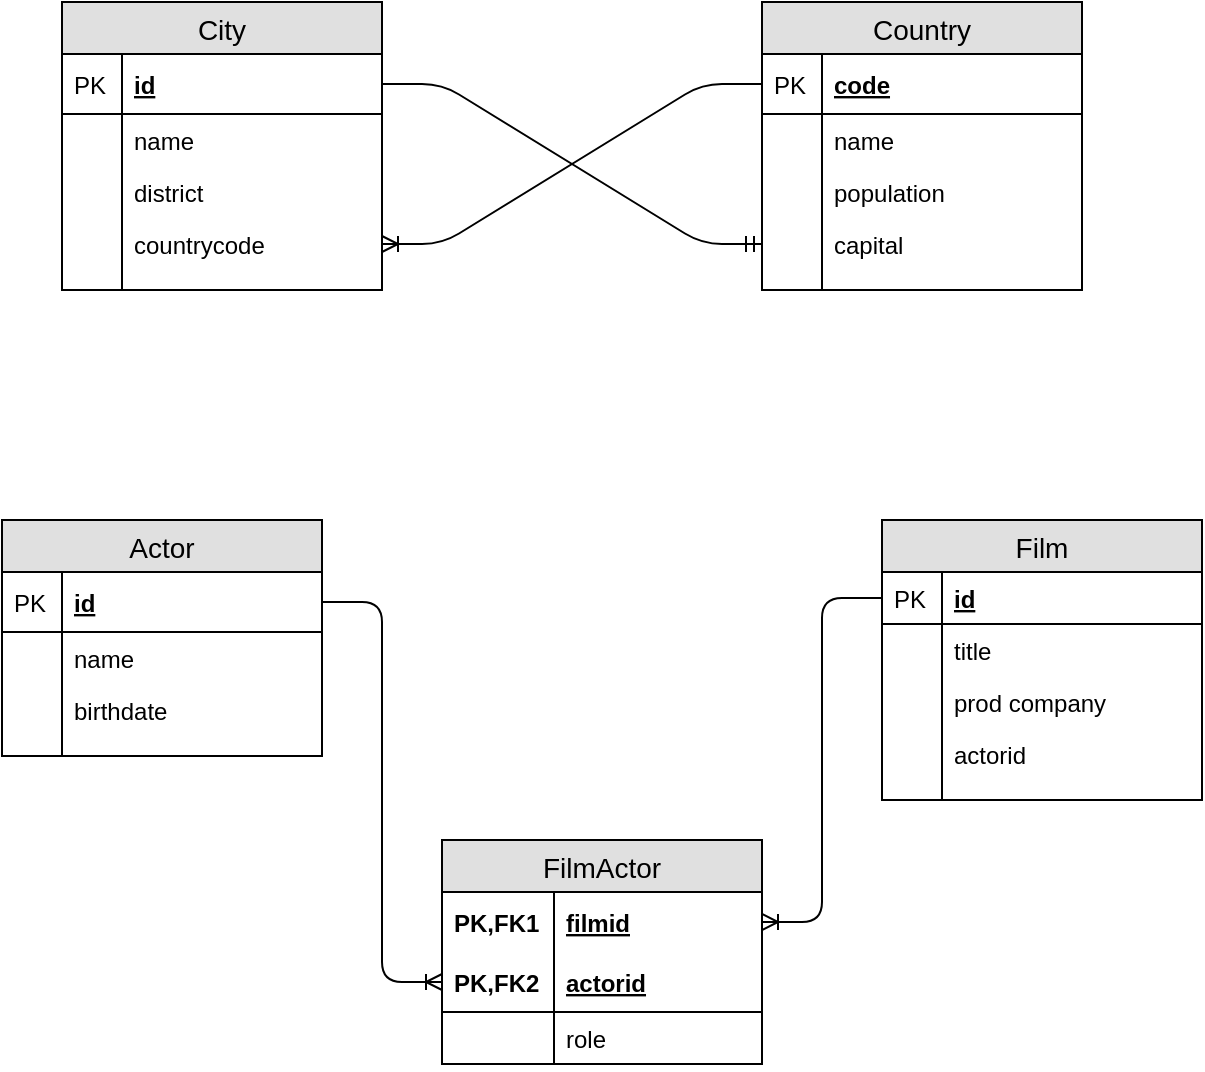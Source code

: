 <mxfile version="13.7.9" type="device"><diagram id="TwFGINTEOIGptEVZvHcC" name="Page-1"><mxGraphModel dx="1008" dy="482" grid="1" gridSize="10" guides="1" tooltips="1" connect="1" arrows="1" fold="1" page="1" pageScale="1" pageWidth="850" pageHeight="1100" math="0" shadow="0"><root><mxCell id="0"/><mxCell id="1" parent="0"/><mxCell id="Mu0B8vBhqb5MUNZGfNk7-23" value="" style="edgeStyle=entityRelationEdgeStyle;fontSize=12;html=1;endArrow=ERoneToMany;" parent="1" source="Mu0B8vBhqb5MUNZGfNk7-2" target="Mu0B8vBhqb5MUNZGfNk7-19" edge="1"><mxGeometry width="100" height="100" relative="1" as="geometry"><mxPoint x="350" y="690" as="sourcePoint"/><mxPoint x="450" y="590" as="targetPoint"/></mxGeometry></mxCell><mxCell id="Mu0B8vBhqb5MUNZGfNk7-24" value="" style="edgeStyle=entityRelationEdgeStyle;fontSize=12;html=1;endArrow=ERmandOne;" parent="1" source="Mu0B8vBhqb5MUNZGfNk7-13" target="Mu0B8vBhqb5MUNZGfNk7-8" edge="1"><mxGeometry width="100" height="100" relative="1" as="geometry"><mxPoint x="350" y="690" as="sourcePoint"/><mxPoint x="450" y="590" as="targetPoint"/></mxGeometry></mxCell><mxCell id="Mu0B8vBhqb5MUNZGfNk7-12" value="City" style="swimlane;fontStyle=0;childLayout=stackLayout;horizontal=1;startSize=26;fillColor=#e0e0e0;horizontalStack=0;resizeParent=1;resizeParentMax=0;resizeLast=0;collapsible=1;marginBottom=0;swimlaneFillColor=#ffffff;align=center;fontSize=14;" parent="1" vertex="1"><mxGeometry x="100" y="261" width="160" height="144" as="geometry"/></mxCell><mxCell id="Mu0B8vBhqb5MUNZGfNk7-13" value="id" style="shape=partialRectangle;top=0;left=0;right=0;bottom=1;align=left;verticalAlign=middle;fillColor=none;spacingLeft=34;spacingRight=4;overflow=hidden;rotatable=0;points=[[0,0.5],[1,0.5]];portConstraint=eastwest;dropTarget=0;fontStyle=5;fontSize=12;" parent="Mu0B8vBhqb5MUNZGfNk7-12" vertex="1"><mxGeometry y="26" width="160" height="30" as="geometry"/></mxCell><mxCell id="Mu0B8vBhqb5MUNZGfNk7-14" value="PK" style="shape=partialRectangle;top=0;left=0;bottom=0;fillColor=none;align=left;verticalAlign=middle;spacingLeft=4;spacingRight=4;overflow=hidden;rotatable=0;points=[];portConstraint=eastwest;part=1;fontSize=12;" parent="Mu0B8vBhqb5MUNZGfNk7-13" vertex="1" connectable="0"><mxGeometry width="30" height="30" as="geometry"/></mxCell><mxCell id="Mu0B8vBhqb5MUNZGfNk7-15" value="name" style="shape=partialRectangle;top=0;left=0;right=0;bottom=0;align=left;verticalAlign=top;fillColor=none;spacingLeft=34;spacingRight=4;overflow=hidden;rotatable=0;points=[[0,0.5],[1,0.5]];portConstraint=eastwest;dropTarget=0;fontSize=12;" parent="Mu0B8vBhqb5MUNZGfNk7-12" vertex="1"><mxGeometry y="56" width="160" height="26" as="geometry"/></mxCell><mxCell id="Mu0B8vBhqb5MUNZGfNk7-16" value="" style="shape=partialRectangle;top=0;left=0;bottom=0;fillColor=none;align=left;verticalAlign=top;spacingLeft=4;spacingRight=4;overflow=hidden;rotatable=0;points=[];portConstraint=eastwest;part=1;fontSize=12;" parent="Mu0B8vBhqb5MUNZGfNk7-15" vertex="1" connectable="0"><mxGeometry width="30" height="26" as="geometry"/></mxCell><mxCell id="Mu0B8vBhqb5MUNZGfNk7-17" value="district" style="shape=partialRectangle;top=0;left=0;right=0;bottom=0;align=left;verticalAlign=top;fillColor=none;spacingLeft=34;spacingRight=4;overflow=hidden;rotatable=0;points=[[0,0.5],[1,0.5]];portConstraint=eastwest;dropTarget=0;fontSize=12;" parent="Mu0B8vBhqb5MUNZGfNk7-12" vertex="1"><mxGeometry y="82" width="160" height="26" as="geometry"/></mxCell><mxCell id="Mu0B8vBhqb5MUNZGfNk7-18" value="" style="shape=partialRectangle;top=0;left=0;bottom=0;fillColor=none;align=left;verticalAlign=top;spacingLeft=4;spacingRight=4;overflow=hidden;rotatable=0;points=[];portConstraint=eastwest;part=1;fontSize=12;" parent="Mu0B8vBhqb5MUNZGfNk7-17" vertex="1" connectable="0"><mxGeometry width="30" height="26" as="geometry"/></mxCell><mxCell id="Mu0B8vBhqb5MUNZGfNk7-19" value="countrycode" style="shape=partialRectangle;top=0;left=0;right=0;bottom=0;align=left;verticalAlign=top;fillColor=none;spacingLeft=34;spacingRight=4;overflow=hidden;rotatable=0;points=[[0,0.5],[1,0.5]];portConstraint=eastwest;dropTarget=0;fontSize=12;" parent="Mu0B8vBhqb5MUNZGfNk7-12" vertex="1"><mxGeometry y="108" width="160" height="26" as="geometry"/></mxCell><mxCell id="Mu0B8vBhqb5MUNZGfNk7-20" value="" style="shape=partialRectangle;top=0;left=0;bottom=0;fillColor=none;align=left;verticalAlign=top;spacingLeft=4;spacingRight=4;overflow=hidden;rotatable=0;points=[];portConstraint=eastwest;part=1;fontSize=12;" parent="Mu0B8vBhqb5MUNZGfNk7-19" vertex="1" connectable="0"><mxGeometry width="30" height="26" as="geometry"/></mxCell><mxCell id="Mu0B8vBhqb5MUNZGfNk7-21" value="" style="shape=partialRectangle;top=0;left=0;right=0;bottom=0;align=left;verticalAlign=top;fillColor=none;spacingLeft=34;spacingRight=4;overflow=hidden;rotatable=0;points=[[0,0.5],[1,0.5]];portConstraint=eastwest;dropTarget=0;fontSize=12;" parent="Mu0B8vBhqb5MUNZGfNk7-12" vertex="1"><mxGeometry y="134" width="160" height="10" as="geometry"/></mxCell><mxCell id="Mu0B8vBhqb5MUNZGfNk7-22" value="" style="shape=partialRectangle;top=0;left=0;bottom=0;fillColor=none;align=left;verticalAlign=top;spacingLeft=4;spacingRight=4;overflow=hidden;rotatable=0;points=[];portConstraint=eastwest;part=1;fontSize=12;" parent="Mu0B8vBhqb5MUNZGfNk7-21" vertex="1" connectable="0"><mxGeometry width="30" height="10" as="geometry"/></mxCell><mxCell id="Mu0B8vBhqb5MUNZGfNk7-1" value="Country" style="swimlane;fontStyle=0;childLayout=stackLayout;horizontal=1;startSize=26;fillColor=#e0e0e0;horizontalStack=0;resizeParent=1;resizeParentMax=0;resizeLast=0;collapsible=1;marginBottom=0;swimlaneFillColor=#ffffff;align=center;fontSize=14;" parent="1" vertex="1"><mxGeometry x="450" y="261" width="160" height="144" as="geometry"/></mxCell><mxCell id="Mu0B8vBhqb5MUNZGfNk7-2" value="code" style="shape=partialRectangle;top=0;left=0;right=0;bottom=1;align=left;verticalAlign=middle;fillColor=none;spacingLeft=34;spacingRight=4;overflow=hidden;rotatable=0;points=[[0,0.5],[1,0.5]];portConstraint=eastwest;dropTarget=0;fontStyle=5;fontSize=12;" parent="Mu0B8vBhqb5MUNZGfNk7-1" vertex="1"><mxGeometry y="26" width="160" height="30" as="geometry"/></mxCell><mxCell id="Mu0B8vBhqb5MUNZGfNk7-3" value="PK" style="shape=partialRectangle;top=0;left=0;bottom=0;fillColor=none;align=left;verticalAlign=middle;spacingLeft=4;spacingRight=4;overflow=hidden;rotatable=0;points=[];portConstraint=eastwest;part=1;fontSize=12;" parent="Mu0B8vBhqb5MUNZGfNk7-2" vertex="1" connectable="0"><mxGeometry width="30" height="30" as="geometry"/></mxCell><mxCell id="Mu0B8vBhqb5MUNZGfNk7-4" value="name" style="shape=partialRectangle;top=0;left=0;right=0;bottom=0;align=left;verticalAlign=top;fillColor=none;spacingLeft=34;spacingRight=4;overflow=hidden;rotatable=0;points=[[0,0.5],[1,0.5]];portConstraint=eastwest;dropTarget=0;fontSize=12;" parent="Mu0B8vBhqb5MUNZGfNk7-1" vertex="1"><mxGeometry y="56" width="160" height="26" as="geometry"/></mxCell><mxCell id="Mu0B8vBhqb5MUNZGfNk7-5" value="" style="shape=partialRectangle;top=0;left=0;bottom=0;fillColor=none;align=left;verticalAlign=top;spacingLeft=4;spacingRight=4;overflow=hidden;rotatable=0;points=[];portConstraint=eastwest;part=1;fontSize=12;" parent="Mu0B8vBhqb5MUNZGfNk7-4" vertex="1" connectable="0"><mxGeometry width="30" height="26" as="geometry"/></mxCell><mxCell id="Mu0B8vBhqb5MUNZGfNk7-6" value="population" style="shape=partialRectangle;top=0;left=0;right=0;bottom=0;align=left;verticalAlign=top;fillColor=none;spacingLeft=34;spacingRight=4;overflow=hidden;rotatable=0;points=[[0,0.5],[1,0.5]];portConstraint=eastwest;dropTarget=0;fontSize=12;" parent="Mu0B8vBhqb5MUNZGfNk7-1" vertex="1"><mxGeometry y="82" width="160" height="26" as="geometry"/></mxCell><mxCell id="Mu0B8vBhqb5MUNZGfNk7-7" value="" style="shape=partialRectangle;top=0;left=0;bottom=0;fillColor=none;align=left;verticalAlign=top;spacingLeft=4;spacingRight=4;overflow=hidden;rotatable=0;points=[];portConstraint=eastwest;part=1;fontSize=12;" parent="Mu0B8vBhqb5MUNZGfNk7-6" vertex="1" connectable="0"><mxGeometry width="30" height="26" as="geometry"/></mxCell><mxCell id="Mu0B8vBhqb5MUNZGfNk7-8" value="capital" style="shape=partialRectangle;top=0;left=0;right=0;bottom=0;align=left;verticalAlign=top;fillColor=none;spacingLeft=34;spacingRight=4;overflow=hidden;rotatable=0;points=[[0,0.5],[1,0.5]];portConstraint=eastwest;dropTarget=0;fontSize=12;" parent="Mu0B8vBhqb5MUNZGfNk7-1" vertex="1"><mxGeometry y="108" width="160" height="26" as="geometry"/></mxCell><mxCell id="Mu0B8vBhqb5MUNZGfNk7-9" value="" style="shape=partialRectangle;top=0;left=0;bottom=0;fillColor=none;align=left;verticalAlign=top;spacingLeft=4;spacingRight=4;overflow=hidden;rotatable=0;points=[];portConstraint=eastwest;part=1;fontSize=12;" parent="Mu0B8vBhqb5MUNZGfNk7-8" vertex="1" connectable="0"><mxGeometry width="30" height="26" as="geometry"/></mxCell><mxCell id="Mu0B8vBhqb5MUNZGfNk7-10" value="" style="shape=partialRectangle;top=0;left=0;right=0;bottom=0;align=left;verticalAlign=top;fillColor=none;spacingLeft=34;spacingRight=4;overflow=hidden;rotatable=0;points=[[0,0.5],[1,0.5]];portConstraint=eastwest;dropTarget=0;fontSize=12;" parent="Mu0B8vBhqb5MUNZGfNk7-1" vertex="1"><mxGeometry y="134" width="160" height="10" as="geometry"/></mxCell><mxCell id="Mu0B8vBhqb5MUNZGfNk7-11" value="" style="shape=partialRectangle;top=0;left=0;bottom=0;fillColor=none;align=left;verticalAlign=top;spacingLeft=4;spacingRight=4;overflow=hidden;rotatable=0;points=[];portConstraint=eastwest;part=1;fontSize=12;" parent="Mu0B8vBhqb5MUNZGfNk7-10" vertex="1" connectable="0"><mxGeometry width="30" height="10" as="geometry"/></mxCell><mxCell id="Mu0B8vBhqb5MUNZGfNk7-73" value="" style="edgeStyle=entityRelationEdgeStyle;fontSize=12;html=1;endArrow=ERoneToMany;" parent="1" source="Mu0B8vBhqb5MUNZGfNk7-37" target="Mu0B8vBhqb5MUNZGfNk7-69" edge="1"><mxGeometry width="100" height="100" relative="1" as="geometry"><mxPoint x="90" y="710" as="sourcePoint"/><mxPoint x="170" y="810" as="targetPoint"/></mxGeometry></mxCell><mxCell id="Mu0B8vBhqb5MUNZGfNk7-74" value="" style="edgeStyle=entityRelationEdgeStyle;fontSize=12;html=1;endArrow=ERoneToMany;" parent="1" source="Mu0B8vBhqb5MUNZGfNk7-55" target="Mu0B8vBhqb5MUNZGfNk7-67" edge="1"><mxGeometry width="100" height="100" relative="1" as="geometry"><mxPoint x="240" y="571" as="sourcePoint"/><mxPoint x="305" y="761" as="targetPoint"/></mxGeometry></mxCell><mxCell id="Mu0B8vBhqb5MUNZGfNk7-36" value="Actor" style="swimlane;fontStyle=0;childLayout=stackLayout;horizontal=1;startSize=26;fillColor=#e0e0e0;horizontalStack=0;resizeParent=1;resizeParentMax=0;resizeLast=0;collapsible=1;marginBottom=0;swimlaneFillColor=#ffffff;align=center;fontSize=14;" parent="1" vertex="1"><mxGeometry x="70" y="520" width="160" height="118" as="geometry"/></mxCell><mxCell id="Mu0B8vBhqb5MUNZGfNk7-37" value="id" style="shape=partialRectangle;top=0;left=0;right=0;bottom=1;align=left;verticalAlign=middle;fillColor=none;spacingLeft=34;spacingRight=4;overflow=hidden;rotatable=0;points=[[0,0.5],[1,0.5]];portConstraint=eastwest;dropTarget=0;fontStyle=5;fontSize=12;" parent="Mu0B8vBhqb5MUNZGfNk7-36" vertex="1"><mxGeometry y="26" width="160" height="30" as="geometry"/></mxCell><mxCell id="Mu0B8vBhqb5MUNZGfNk7-38" value="PK" style="shape=partialRectangle;top=0;left=0;bottom=0;fillColor=none;align=left;verticalAlign=middle;spacingLeft=4;spacingRight=4;overflow=hidden;rotatable=0;points=[];portConstraint=eastwest;part=1;fontSize=12;" parent="Mu0B8vBhqb5MUNZGfNk7-37" vertex="1" connectable="0"><mxGeometry width="30" height="30" as="geometry"/></mxCell><mxCell id="Mu0B8vBhqb5MUNZGfNk7-39" value="name" style="shape=partialRectangle;top=0;left=0;right=0;bottom=0;align=left;verticalAlign=top;fillColor=none;spacingLeft=34;spacingRight=4;overflow=hidden;rotatable=0;points=[[0,0.5],[1,0.5]];portConstraint=eastwest;dropTarget=0;fontSize=12;" parent="Mu0B8vBhqb5MUNZGfNk7-36" vertex="1"><mxGeometry y="56" width="160" height="26" as="geometry"/></mxCell><mxCell id="Mu0B8vBhqb5MUNZGfNk7-40" value="" style="shape=partialRectangle;top=0;left=0;bottom=0;fillColor=none;align=left;verticalAlign=top;spacingLeft=4;spacingRight=4;overflow=hidden;rotatable=0;points=[];portConstraint=eastwest;part=1;fontSize=12;" parent="Mu0B8vBhqb5MUNZGfNk7-39" vertex="1" connectable="0"><mxGeometry width="30" height="26" as="geometry"/></mxCell><mxCell id="Mu0B8vBhqb5MUNZGfNk7-41" value="birthdate" style="shape=partialRectangle;top=0;left=0;right=0;bottom=0;align=left;verticalAlign=top;fillColor=none;spacingLeft=34;spacingRight=4;overflow=hidden;rotatable=0;points=[[0,0.5],[1,0.5]];portConstraint=eastwest;dropTarget=0;fontSize=12;" parent="Mu0B8vBhqb5MUNZGfNk7-36" vertex="1"><mxGeometry y="82" width="160" height="26" as="geometry"/></mxCell><mxCell id="Mu0B8vBhqb5MUNZGfNk7-42" value="" style="shape=partialRectangle;top=0;left=0;bottom=0;fillColor=none;align=left;verticalAlign=top;spacingLeft=4;spacingRight=4;overflow=hidden;rotatable=0;points=[];portConstraint=eastwest;part=1;fontSize=12;" parent="Mu0B8vBhqb5MUNZGfNk7-41" vertex="1" connectable="0"><mxGeometry width="30" height="26" as="geometry"/></mxCell><mxCell id="Mu0B8vBhqb5MUNZGfNk7-45" value="" style="shape=partialRectangle;top=0;left=0;right=0;bottom=0;align=left;verticalAlign=top;fillColor=none;spacingLeft=34;spacingRight=4;overflow=hidden;rotatable=0;points=[[0,0.5],[1,0.5]];portConstraint=eastwest;dropTarget=0;fontSize=12;" parent="Mu0B8vBhqb5MUNZGfNk7-36" vertex="1"><mxGeometry y="108" width="160" height="10" as="geometry"/></mxCell><mxCell id="Mu0B8vBhqb5MUNZGfNk7-46" value="" style="shape=partialRectangle;top=0;left=0;bottom=0;fillColor=none;align=left;verticalAlign=top;spacingLeft=4;spacingRight=4;overflow=hidden;rotatable=0;points=[];portConstraint=eastwest;part=1;fontSize=12;" parent="Mu0B8vBhqb5MUNZGfNk7-45" vertex="1" connectable="0"><mxGeometry width="30" height="10" as="geometry"/></mxCell><mxCell id="Mu0B8vBhqb5MUNZGfNk7-54" value="Film" style="swimlane;fontStyle=0;childLayout=stackLayout;horizontal=1;startSize=26;fillColor=#e0e0e0;horizontalStack=0;resizeParent=1;resizeParentMax=0;resizeLast=0;collapsible=1;marginBottom=0;swimlaneFillColor=#ffffff;align=center;fontSize=14;" parent="1" vertex="1"><mxGeometry x="510" y="520" width="160" height="140" as="geometry"/></mxCell><mxCell id="Mu0B8vBhqb5MUNZGfNk7-55" value="id" style="shape=partialRectangle;top=0;left=0;right=0;bottom=1;align=left;verticalAlign=middle;fillColor=none;spacingLeft=34;spacingRight=4;overflow=hidden;rotatable=0;points=[[0,0.5],[1,0.5]];portConstraint=eastwest;dropTarget=0;fontStyle=5;fontSize=12;" parent="Mu0B8vBhqb5MUNZGfNk7-54" vertex="1"><mxGeometry y="26" width="160" height="26" as="geometry"/></mxCell><mxCell id="Mu0B8vBhqb5MUNZGfNk7-56" value="PK" style="shape=partialRectangle;top=0;left=0;bottom=0;fillColor=none;align=left;verticalAlign=middle;spacingLeft=4;spacingRight=4;overflow=hidden;rotatable=0;points=[];portConstraint=eastwest;part=1;fontSize=12;" parent="Mu0B8vBhqb5MUNZGfNk7-55" vertex="1" connectable="0"><mxGeometry width="30" height="26" as="geometry"/></mxCell><mxCell id="Mu0B8vBhqb5MUNZGfNk7-57" value="title" style="shape=partialRectangle;top=0;left=0;right=0;bottom=0;align=left;verticalAlign=top;fillColor=none;spacingLeft=34;spacingRight=4;overflow=hidden;rotatable=0;points=[[0,0.5],[1,0.5]];portConstraint=eastwest;dropTarget=0;fontSize=12;" parent="Mu0B8vBhqb5MUNZGfNk7-54" vertex="1"><mxGeometry y="52" width="160" height="26" as="geometry"/></mxCell><mxCell id="Mu0B8vBhqb5MUNZGfNk7-58" value="" style="shape=partialRectangle;top=0;left=0;bottom=0;fillColor=none;align=left;verticalAlign=top;spacingLeft=4;spacingRight=4;overflow=hidden;rotatable=0;points=[];portConstraint=eastwest;part=1;fontSize=12;" parent="Mu0B8vBhqb5MUNZGfNk7-57" vertex="1" connectable="0"><mxGeometry width="30" height="26" as="geometry"/></mxCell><mxCell id="Mu0B8vBhqb5MUNZGfNk7-59" value="prod company" style="shape=partialRectangle;top=0;left=0;right=0;bottom=0;align=left;verticalAlign=top;fillColor=none;spacingLeft=34;spacingRight=4;overflow=hidden;rotatable=0;points=[[0,0.5],[1,0.5]];portConstraint=eastwest;dropTarget=0;fontSize=12;" parent="Mu0B8vBhqb5MUNZGfNk7-54" vertex="1"><mxGeometry y="78" width="160" height="26" as="geometry"/></mxCell><mxCell id="Mu0B8vBhqb5MUNZGfNk7-60" value="" style="shape=partialRectangle;top=0;left=0;bottom=0;fillColor=none;align=left;verticalAlign=top;spacingLeft=4;spacingRight=4;overflow=hidden;rotatable=0;points=[];portConstraint=eastwest;part=1;fontSize=12;" parent="Mu0B8vBhqb5MUNZGfNk7-59" vertex="1" connectable="0"><mxGeometry width="30" height="26" as="geometry"/></mxCell><mxCell id="Mu0B8vBhqb5MUNZGfNk7-61" value="actorid" style="shape=partialRectangle;top=0;left=0;right=0;bottom=0;align=left;verticalAlign=top;fillColor=none;spacingLeft=34;spacingRight=4;overflow=hidden;rotatable=0;points=[[0,0.5],[1,0.5]];portConstraint=eastwest;dropTarget=0;fontSize=12;" parent="Mu0B8vBhqb5MUNZGfNk7-54" vertex="1"><mxGeometry y="104" width="160" height="26" as="geometry"/></mxCell><mxCell id="Mu0B8vBhqb5MUNZGfNk7-62" value="" style="shape=partialRectangle;top=0;left=0;bottom=0;fillColor=none;align=left;verticalAlign=top;spacingLeft=4;spacingRight=4;overflow=hidden;rotatable=0;points=[];portConstraint=eastwest;part=1;fontSize=12;" parent="Mu0B8vBhqb5MUNZGfNk7-61" vertex="1" connectable="0"><mxGeometry width="30" height="26" as="geometry"/></mxCell><mxCell id="Mu0B8vBhqb5MUNZGfNk7-63" value="" style="shape=partialRectangle;top=0;left=0;right=0;bottom=0;align=left;verticalAlign=top;fillColor=none;spacingLeft=34;spacingRight=4;overflow=hidden;rotatable=0;points=[[0,0.5],[1,0.5]];portConstraint=eastwest;dropTarget=0;fontSize=12;" parent="Mu0B8vBhqb5MUNZGfNk7-54" vertex="1"><mxGeometry y="130" width="160" height="10" as="geometry"/></mxCell><mxCell id="Mu0B8vBhqb5MUNZGfNk7-64" value="" style="shape=partialRectangle;top=0;left=0;bottom=0;fillColor=none;align=left;verticalAlign=top;spacingLeft=4;spacingRight=4;overflow=hidden;rotatable=0;points=[];portConstraint=eastwest;part=1;fontSize=12;" parent="Mu0B8vBhqb5MUNZGfNk7-63" vertex="1" connectable="0"><mxGeometry width="30" height="10" as="geometry"/></mxCell><mxCell id="Mu0B8vBhqb5MUNZGfNk7-66" value="FilmActor" style="swimlane;fontStyle=0;childLayout=stackLayout;horizontal=1;startSize=26;fillColor=#e0e0e0;horizontalStack=0;resizeParent=1;resizeParentMax=0;resizeLast=0;collapsible=1;marginBottom=0;swimlaneFillColor=#ffffff;align=center;fontSize=14;" parent="1" vertex="1"><mxGeometry x="290" y="680" width="160" height="112" as="geometry"/></mxCell><mxCell id="Mu0B8vBhqb5MUNZGfNk7-67" value="filmid" style="shape=partialRectangle;top=0;left=0;right=0;bottom=0;align=left;verticalAlign=middle;fillColor=none;spacingLeft=60;spacingRight=4;overflow=hidden;rotatable=0;points=[[0,0.5],[1,0.5]];portConstraint=eastwest;dropTarget=0;fontStyle=5;fontSize=12;" parent="Mu0B8vBhqb5MUNZGfNk7-66" vertex="1"><mxGeometry y="26" width="160" height="30" as="geometry"/></mxCell><mxCell id="Mu0B8vBhqb5MUNZGfNk7-68" value="PK,FK1" style="shape=partialRectangle;fontStyle=1;top=0;left=0;bottom=0;fillColor=none;align=left;verticalAlign=middle;spacingLeft=4;spacingRight=4;overflow=hidden;rotatable=0;points=[];portConstraint=eastwest;part=1;fontSize=12;" parent="Mu0B8vBhqb5MUNZGfNk7-67" vertex="1" connectable="0"><mxGeometry width="56" height="30" as="geometry"/></mxCell><mxCell id="Mu0B8vBhqb5MUNZGfNk7-69" value="actorid" style="shape=partialRectangle;top=0;left=0;right=0;bottom=1;align=left;verticalAlign=middle;fillColor=none;spacingLeft=60;spacingRight=4;overflow=hidden;rotatable=0;points=[[0,0.5],[1,0.5]];portConstraint=eastwest;dropTarget=0;fontStyle=5;fontSize=12;" parent="Mu0B8vBhqb5MUNZGfNk7-66" vertex="1"><mxGeometry y="56" width="160" height="30" as="geometry"/></mxCell><mxCell id="Mu0B8vBhqb5MUNZGfNk7-70" value="PK,FK2" style="shape=partialRectangle;fontStyle=1;top=0;left=0;bottom=0;fillColor=none;align=left;verticalAlign=middle;spacingLeft=4;spacingRight=4;overflow=hidden;rotatable=0;points=[];portConstraint=eastwest;part=1;fontSize=12;" parent="Mu0B8vBhqb5MUNZGfNk7-69" vertex="1" connectable="0"><mxGeometry width="56" height="30" as="geometry"/></mxCell><mxCell id="Mu0B8vBhqb5MUNZGfNk7-71" value="role" style="shape=partialRectangle;top=0;left=0;right=0;bottom=0;align=left;verticalAlign=top;fillColor=none;spacingLeft=60;spacingRight=4;overflow=hidden;rotatable=0;points=[[0,0.5],[1,0.5]];portConstraint=eastwest;dropTarget=0;fontSize=12;" parent="Mu0B8vBhqb5MUNZGfNk7-66" vertex="1"><mxGeometry y="86" width="160" height="26" as="geometry"/></mxCell><mxCell id="Mu0B8vBhqb5MUNZGfNk7-72" value="" style="shape=partialRectangle;top=0;left=0;bottom=0;fillColor=none;align=left;verticalAlign=top;spacingLeft=4;spacingRight=4;overflow=hidden;rotatable=0;points=[];portConstraint=eastwest;part=1;fontSize=12;" parent="Mu0B8vBhqb5MUNZGfNk7-71" vertex="1" connectable="0"><mxGeometry width="56" height="26" as="geometry"/></mxCell></root></mxGraphModel></diagram></mxfile>